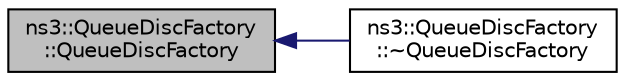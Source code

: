 digraph "ns3::QueueDiscFactory::QueueDiscFactory"
{
  edge [fontname="Helvetica",fontsize="10",labelfontname="Helvetica",labelfontsize="10"];
  node [fontname="Helvetica",fontsize="10",shape=record];
  rankdir="LR";
  Node1 [label="ns3::QueueDiscFactory\l::QueueDiscFactory",height=0.2,width=0.4,color="black", fillcolor="grey75", style="filled", fontcolor="black"];
  Node1 -> Node2 [dir="back",color="midnightblue",fontsize="10",style="solid"];
  Node2 [label="ns3::QueueDiscFactory\l::~QueueDiscFactory",height=0.2,width=0.4,color="black", fillcolor="white", style="filled",URL="$da/d95/classns3_1_1QueueDiscFactory.html#a294b7492a8f1d243b94509210a7b737e"];
}
